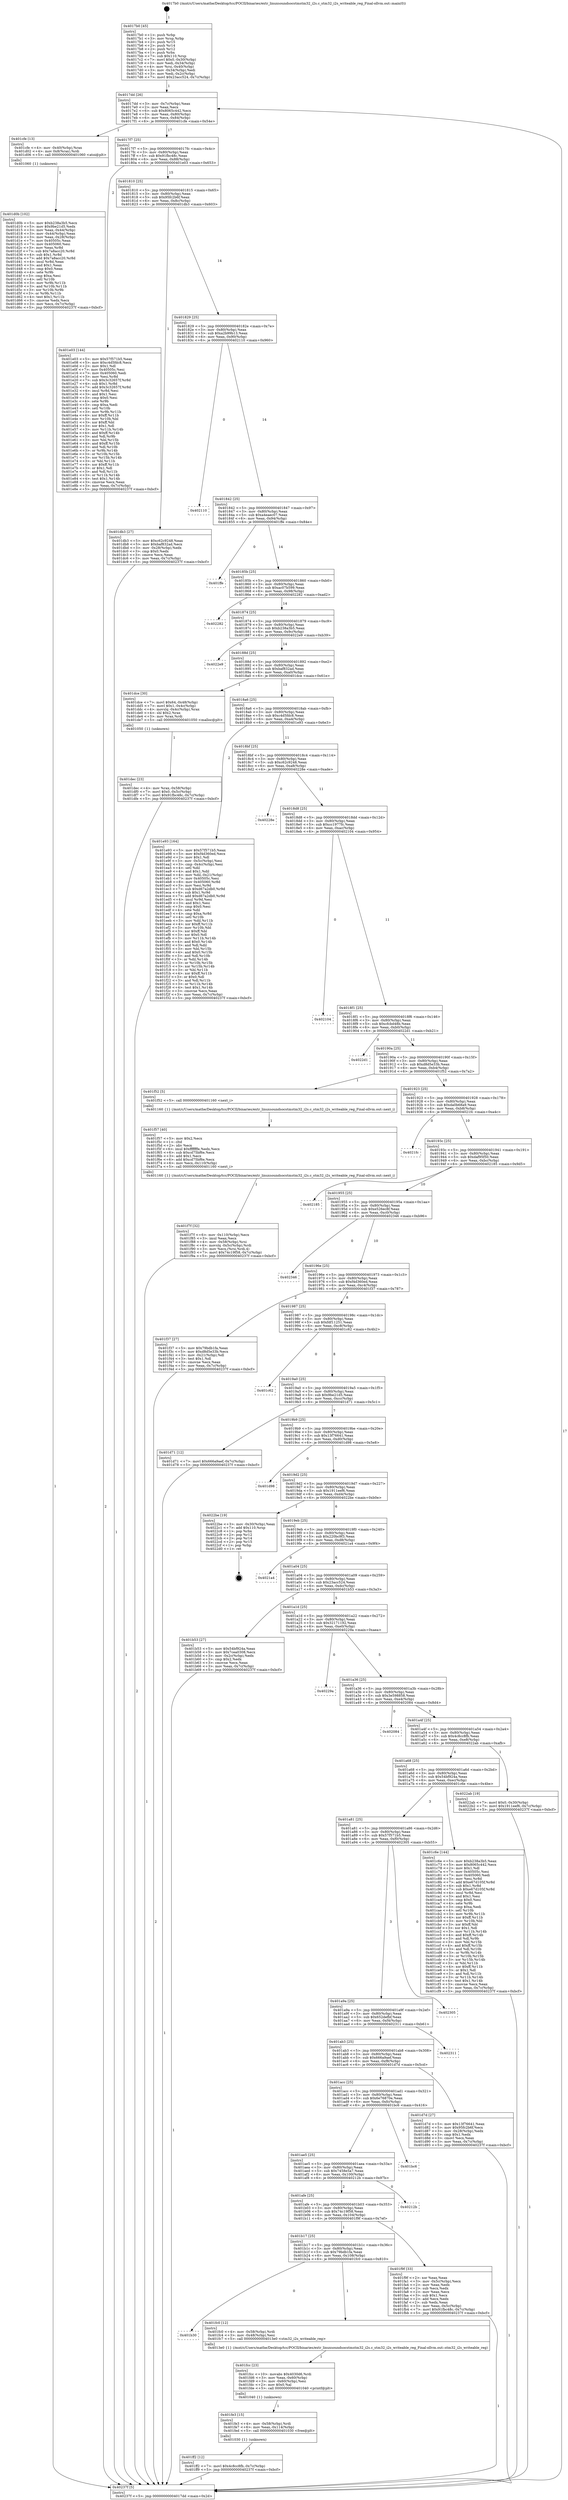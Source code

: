 digraph "0x4017b0" {
  label = "0x4017b0 (/mnt/c/Users/mathe/Desktop/tcc/POCII/binaries/extr_linuxsoundsocstmstm32_i2s.c_stm32_i2s_writeable_reg_Final-ollvm.out::main(0))"
  labelloc = "t"
  node[shape=record]

  Entry [label="",width=0.3,height=0.3,shape=circle,fillcolor=black,style=filled]
  "0x4017dd" [label="{
     0x4017dd [26]\l
     | [instrs]\l
     &nbsp;&nbsp;0x4017dd \<+3\>: mov -0x7c(%rbp),%eax\l
     &nbsp;&nbsp;0x4017e0 \<+2\>: mov %eax,%ecx\l
     &nbsp;&nbsp;0x4017e2 \<+6\>: sub $0x8065c442,%ecx\l
     &nbsp;&nbsp;0x4017e8 \<+3\>: mov %eax,-0x80(%rbp)\l
     &nbsp;&nbsp;0x4017eb \<+6\>: mov %ecx,-0x84(%rbp)\l
     &nbsp;&nbsp;0x4017f1 \<+6\>: je 0000000000401cfe \<main+0x54e\>\l
  }"]
  "0x401cfe" [label="{
     0x401cfe [13]\l
     | [instrs]\l
     &nbsp;&nbsp;0x401cfe \<+4\>: mov -0x40(%rbp),%rax\l
     &nbsp;&nbsp;0x401d02 \<+4\>: mov 0x8(%rax),%rdi\l
     &nbsp;&nbsp;0x401d06 \<+5\>: call 0000000000401060 \<atoi@plt\>\l
     | [calls]\l
     &nbsp;&nbsp;0x401060 \{1\} (unknown)\l
  }"]
  "0x4017f7" [label="{
     0x4017f7 [25]\l
     | [instrs]\l
     &nbsp;&nbsp;0x4017f7 \<+5\>: jmp 00000000004017fc \<main+0x4c\>\l
     &nbsp;&nbsp;0x4017fc \<+3\>: mov -0x80(%rbp),%eax\l
     &nbsp;&nbsp;0x4017ff \<+5\>: sub $0x91fbc48c,%eax\l
     &nbsp;&nbsp;0x401804 \<+6\>: mov %eax,-0x88(%rbp)\l
     &nbsp;&nbsp;0x40180a \<+6\>: je 0000000000401e03 \<main+0x653\>\l
  }"]
  Exit [label="",width=0.3,height=0.3,shape=circle,fillcolor=black,style=filled,peripheries=2]
  "0x401e03" [label="{
     0x401e03 [144]\l
     | [instrs]\l
     &nbsp;&nbsp;0x401e03 \<+5\>: mov $0x57f571b5,%eax\l
     &nbsp;&nbsp;0x401e08 \<+5\>: mov $0xc4d5fdc8,%ecx\l
     &nbsp;&nbsp;0x401e0d \<+2\>: mov $0x1,%dl\l
     &nbsp;&nbsp;0x401e0f \<+7\>: mov 0x40505c,%esi\l
     &nbsp;&nbsp;0x401e16 \<+7\>: mov 0x405060,%edi\l
     &nbsp;&nbsp;0x401e1d \<+3\>: mov %esi,%r8d\l
     &nbsp;&nbsp;0x401e20 \<+7\>: sub $0x3c32657f,%r8d\l
     &nbsp;&nbsp;0x401e27 \<+4\>: sub $0x1,%r8d\l
     &nbsp;&nbsp;0x401e2b \<+7\>: add $0x3c32657f,%r8d\l
     &nbsp;&nbsp;0x401e32 \<+4\>: imul %r8d,%esi\l
     &nbsp;&nbsp;0x401e36 \<+3\>: and $0x1,%esi\l
     &nbsp;&nbsp;0x401e39 \<+3\>: cmp $0x0,%esi\l
     &nbsp;&nbsp;0x401e3c \<+4\>: sete %r9b\l
     &nbsp;&nbsp;0x401e40 \<+3\>: cmp $0xa,%edi\l
     &nbsp;&nbsp;0x401e43 \<+4\>: setl %r10b\l
     &nbsp;&nbsp;0x401e47 \<+3\>: mov %r9b,%r11b\l
     &nbsp;&nbsp;0x401e4a \<+4\>: xor $0xff,%r11b\l
     &nbsp;&nbsp;0x401e4e \<+3\>: mov %r10b,%bl\l
     &nbsp;&nbsp;0x401e51 \<+3\>: xor $0xff,%bl\l
     &nbsp;&nbsp;0x401e54 \<+3\>: xor $0x1,%dl\l
     &nbsp;&nbsp;0x401e57 \<+3\>: mov %r11b,%r14b\l
     &nbsp;&nbsp;0x401e5a \<+4\>: and $0xff,%r14b\l
     &nbsp;&nbsp;0x401e5e \<+3\>: and %dl,%r9b\l
     &nbsp;&nbsp;0x401e61 \<+3\>: mov %bl,%r15b\l
     &nbsp;&nbsp;0x401e64 \<+4\>: and $0xff,%r15b\l
     &nbsp;&nbsp;0x401e68 \<+3\>: and %dl,%r10b\l
     &nbsp;&nbsp;0x401e6b \<+3\>: or %r9b,%r14b\l
     &nbsp;&nbsp;0x401e6e \<+3\>: or %r10b,%r15b\l
     &nbsp;&nbsp;0x401e71 \<+3\>: xor %r15b,%r14b\l
     &nbsp;&nbsp;0x401e74 \<+3\>: or %bl,%r11b\l
     &nbsp;&nbsp;0x401e77 \<+4\>: xor $0xff,%r11b\l
     &nbsp;&nbsp;0x401e7b \<+3\>: or $0x1,%dl\l
     &nbsp;&nbsp;0x401e7e \<+3\>: and %dl,%r11b\l
     &nbsp;&nbsp;0x401e81 \<+3\>: or %r11b,%r14b\l
     &nbsp;&nbsp;0x401e84 \<+4\>: test $0x1,%r14b\l
     &nbsp;&nbsp;0x401e88 \<+3\>: cmovne %ecx,%eax\l
     &nbsp;&nbsp;0x401e8b \<+3\>: mov %eax,-0x7c(%rbp)\l
     &nbsp;&nbsp;0x401e8e \<+5\>: jmp 000000000040237f \<main+0xbcf\>\l
  }"]
  "0x401810" [label="{
     0x401810 [25]\l
     | [instrs]\l
     &nbsp;&nbsp;0x401810 \<+5\>: jmp 0000000000401815 \<main+0x65\>\l
     &nbsp;&nbsp;0x401815 \<+3\>: mov -0x80(%rbp),%eax\l
     &nbsp;&nbsp;0x401818 \<+5\>: sub $0x95fc2b6f,%eax\l
     &nbsp;&nbsp;0x40181d \<+6\>: mov %eax,-0x8c(%rbp)\l
     &nbsp;&nbsp;0x401823 \<+6\>: je 0000000000401db3 \<main+0x603\>\l
  }"]
  "0x401ff2" [label="{
     0x401ff2 [12]\l
     | [instrs]\l
     &nbsp;&nbsp;0x401ff2 \<+7\>: movl $0x4c8cc8fb,-0x7c(%rbp)\l
     &nbsp;&nbsp;0x401ff9 \<+5\>: jmp 000000000040237f \<main+0xbcf\>\l
  }"]
  "0x401db3" [label="{
     0x401db3 [27]\l
     | [instrs]\l
     &nbsp;&nbsp;0x401db3 \<+5\>: mov $0xc62c9248,%eax\l
     &nbsp;&nbsp;0x401db8 \<+5\>: mov $0xbaf832ad,%ecx\l
     &nbsp;&nbsp;0x401dbd \<+3\>: mov -0x28(%rbp),%edx\l
     &nbsp;&nbsp;0x401dc0 \<+3\>: cmp $0x0,%edx\l
     &nbsp;&nbsp;0x401dc3 \<+3\>: cmove %ecx,%eax\l
     &nbsp;&nbsp;0x401dc6 \<+3\>: mov %eax,-0x7c(%rbp)\l
     &nbsp;&nbsp;0x401dc9 \<+5\>: jmp 000000000040237f \<main+0xbcf\>\l
  }"]
  "0x401829" [label="{
     0x401829 [25]\l
     | [instrs]\l
     &nbsp;&nbsp;0x401829 \<+5\>: jmp 000000000040182e \<main+0x7e\>\l
     &nbsp;&nbsp;0x40182e \<+3\>: mov -0x80(%rbp),%eax\l
     &nbsp;&nbsp;0x401831 \<+5\>: sub $0xa2b99b13,%eax\l
     &nbsp;&nbsp;0x401836 \<+6\>: mov %eax,-0x90(%rbp)\l
     &nbsp;&nbsp;0x40183c \<+6\>: je 0000000000402110 \<main+0x960\>\l
  }"]
  "0x401fe3" [label="{
     0x401fe3 [15]\l
     | [instrs]\l
     &nbsp;&nbsp;0x401fe3 \<+4\>: mov -0x58(%rbp),%rdi\l
     &nbsp;&nbsp;0x401fe7 \<+6\>: mov %eax,-0x114(%rbp)\l
     &nbsp;&nbsp;0x401fed \<+5\>: call 0000000000401030 \<free@plt\>\l
     | [calls]\l
     &nbsp;&nbsp;0x401030 \{1\} (unknown)\l
  }"]
  "0x402110" [label="{
     0x402110\l
  }", style=dashed]
  "0x401842" [label="{
     0x401842 [25]\l
     | [instrs]\l
     &nbsp;&nbsp;0x401842 \<+5\>: jmp 0000000000401847 \<main+0x97\>\l
     &nbsp;&nbsp;0x401847 \<+3\>: mov -0x80(%rbp),%eax\l
     &nbsp;&nbsp;0x40184a \<+5\>: sub $0xa4eaec07,%eax\l
     &nbsp;&nbsp;0x40184f \<+6\>: mov %eax,-0x94(%rbp)\l
     &nbsp;&nbsp;0x401855 \<+6\>: je 0000000000401ffe \<main+0x84e\>\l
  }"]
  "0x401fcc" [label="{
     0x401fcc [23]\l
     | [instrs]\l
     &nbsp;&nbsp;0x401fcc \<+10\>: movabs $0x4030d6,%rdi\l
     &nbsp;&nbsp;0x401fd6 \<+3\>: mov %eax,-0x60(%rbp)\l
     &nbsp;&nbsp;0x401fd9 \<+3\>: mov -0x60(%rbp),%esi\l
     &nbsp;&nbsp;0x401fdc \<+2\>: mov $0x0,%al\l
     &nbsp;&nbsp;0x401fde \<+5\>: call 0000000000401040 \<printf@plt\>\l
     | [calls]\l
     &nbsp;&nbsp;0x401040 \{1\} (unknown)\l
  }"]
  "0x401ffe" [label="{
     0x401ffe\l
  }", style=dashed]
  "0x40185b" [label="{
     0x40185b [25]\l
     | [instrs]\l
     &nbsp;&nbsp;0x40185b \<+5\>: jmp 0000000000401860 \<main+0xb0\>\l
     &nbsp;&nbsp;0x401860 \<+3\>: mov -0x80(%rbp),%eax\l
     &nbsp;&nbsp;0x401863 \<+5\>: sub $0xac07b599,%eax\l
     &nbsp;&nbsp;0x401868 \<+6\>: mov %eax,-0x98(%rbp)\l
     &nbsp;&nbsp;0x40186e \<+6\>: je 0000000000402282 \<main+0xad2\>\l
  }"]
  "0x401b30" [label="{
     0x401b30\l
  }", style=dashed]
  "0x402282" [label="{
     0x402282\l
  }", style=dashed]
  "0x401874" [label="{
     0x401874 [25]\l
     | [instrs]\l
     &nbsp;&nbsp;0x401874 \<+5\>: jmp 0000000000401879 \<main+0xc9\>\l
     &nbsp;&nbsp;0x401879 \<+3\>: mov -0x80(%rbp),%eax\l
     &nbsp;&nbsp;0x40187c \<+5\>: sub $0xb238a3b5,%eax\l
     &nbsp;&nbsp;0x401881 \<+6\>: mov %eax,-0x9c(%rbp)\l
     &nbsp;&nbsp;0x401887 \<+6\>: je 00000000004022e9 \<main+0xb39\>\l
  }"]
  "0x401fc0" [label="{
     0x401fc0 [12]\l
     | [instrs]\l
     &nbsp;&nbsp;0x401fc0 \<+4\>: mov -0x58(%rbp),%rdi\l
     &nbsp;&nbsp;0x401fc4 \<+3\>: mov -0x48(%rbp),%esi\l
     &nbsp;&nbsp;0x401fc7 \<+5\>: call 00000000004013e0 \<stm32_i2s_writeable_reg\>\l
     | [calls]\l
     &nbsp;&nbsp;0x4013e0 \{1\} (/mnt/c/Users/mathe/Desktop/tcc/POCII/binaries/extr_linuxsoundsocstmstm32_i2s.c_stm32_i2s_writeable_reg_Final-ollvm.out::stm32_i2s_writeable_reg)\l
  }"]
  "0x4022e9" [label="{
     0x4022e9\l
  }", style=dashed]
  "0x40188d" [label="{
     0x40188d [25]\l
     | [instrs]\l
     &nbsp;&nbsp;0x40188d \<+5\>: jmp 0000000000401892 \<main+0xe2\>\l
     &nbsp;&nbsp;0x401892 \<+3\>: mov -0x80(%rbp),%eax\l
     &nbsp;&nbsp;0x401895 \<+5\>: sub $0xbaf832ad,%eax\l
     &nbsp;&nbsp;0x40189a \<+6\>: mov %eax,-0xa0(%rbp)\l
     &nbsp;&nbsp;0x4018a0 \<+6\>: je 0000000000401dce \<main+0x61e\>\l
  }"]
  "0x401b17" [label="{
     0x401b17 [25]\l
     | [instrs]\l
     &nbsp;&nbsp;0x401b17 \<+5\>: jmp 0000000000401b1c \<main+0x36c\>\l
     &nbsp;&nbsp;0x401b1c \<+3\>: mov -0x80(%rbp),%eax\l
     &nbsp;&nbsp;0x401b1f \<+5\>: sub $0x79bdb1fa,%eax\l
     &nbsp;&nbsp;0x401b24 \<+6\>: mov %eax,-0x108(%rbp)\l
     &nbsp;&nbsp;0x401b2a \<+6\>: je 0000000000401fc0 \<main+0x810\>\l
  }"]
  "0x401dce" [label="{
     0x401dce [30]\l
     | [instrs]\l
     &nbsp;&nbsp;0x401dce \<+7\>: movl $0x64,-0x48(%rbp)\l
     &nbsp;&nbsp;0x401dd5 \<+7\>: movl $0x1,-0x4c(%rbp)\l
     &nbsp;&nbsp;0x401ddc \<+4\>: movslq -0x4c(%rbp),%rax\l
     &nbsp;&nbsp;0x401de0 \<+4\>: shl $0x2,%rax\l
     &nbsp;&nbsp;0x401de4 \<+3\>: mov %rax,%rdi\l
     &nbsp;&nbsp;0x401de7 \<+5\>: call 0000000000401050 \<malloc@plt\>\l
     | [calls]\l
     &nbsp;&nbsp;0x401050 \{1\} (unknown)\l
  }"]
  "0x4018a6" [label="{
     0x4018a6 [25]\l
     | [instrs]\l
     &nbsp;&nbsp;0x4018a6 \<+5\>: jmp 00000000004018ab \<main+0xfb\>\l
     &nbsp;&nbsp;0x4018ab \<+3\>: mov -0x80(%rbp),%eax\l
     &nbsp;&nbsp;0x4018ae \<+5\>: sub $0xc4d5fdc8,%eax\l
     &nbsp;&nbsp;0x4018b3 \<+6\>: mov %eax,-0xa4(%rbp)\l
     &nbsp;&nbsp;0x4018b9 \<+6\>: je 0000000000401e93 \<main+0x6e3\>\l
  }"]
  "0x401f9f" [label="{
     0x401f9f [33]\l
     | [instrs]\l
     &nbsp;&nbsp;0x401f9f \<+2\>: xor %eax,%eax\l
     &nbsp;&nbsp;0x401fa1 \<+3\>: mov -0x5c(%rbp),%ecx\l
     &nbsp;&nbsp;0x401fa4 \<+2\>: mov %eax,%edx\l
     &nbsp;&nbsp;0x401fa6 \<+2\>: sub %ecx,%edx\l
     &nbsp;&nbsp;0x401fa8 \<+2\>: mov %eax,%ecx\l
     &nbsp;&nbsp;0x401faa \<+3\>: sub $0x1,%ecx\l
     &nbsp;&nbsp;0x401fad \<+2\>: add %ecx,%edx\l
     &nbsp;&nbsp;0x401faf \<+2\>: sub %edx,%eax\l
     &nbsp;&nbsp;0x401fb1 \<+3\>: mov %eax,-0x5c(%rbp)\l
     &nbsp;&nbsp;0x401fb4 \<+7\>: movl $0x91fbc48c,-0x7c(%rbp)\l
     &nbsp;&nbsp;0x401fbb \<+5\>: jmp 000000000040237f \<main+0xbcf\>\l
  }"]
  "0x401e93" [label="{
     0x401e93 [164]\l
     | [instrs]\l
     &nbsp;&nbsp;0x401e93 \<+5\>: mov $0x57f571b5,%eax\l
     &nbsp;&nbsp;0x401e98 \<+5\>: mov $0xf4d360ed,%ecx\l
     &nbsp;&nbsp;0x401e9d \<+2\>: mov $0x1,%dl\l
     &nbsp;&nbsp;0x401e9f \<+3\>: mov -0x5c(%rbp),%esi\l
     &nbsp;&nbsp;0x401ea2 \<+3\>: cmp -0x4c(%rbp),%esi\l
     &nbsp;&nbsp;0x401ea5 \<+4\>: setl %dil\l
     &nbsp;&nbsp;0x401ea9 \<+4\>: and $0x1,%dil\l
     &nbsp;&nbsp;0x401ead \<+4\>: mov %dil,-0x21(%rbp)\l
     &nbsp;&nbsp;0x401eb1 \<+7\>: mov 0x40505c,%esi\l
     &nbsp;&nbsp;0x401eb8 \<+8\>: mov 0x405060,%r8d\l
     &nbsp;&nbsp;0x401ec0 \<+3\>: mov %esi,%r9d\l
     &nbsp;&nbsp;0x401ec3 \<+7\>: sub $0xd67a2db0,%r9d\l
     &nbsp;&nbsp;0x401eca \<+4\>: sub $0x1,%r9d\l
     &nbsp;&nbsp;0x401ece \<+7\>: add $0xd67a2db0,%r9d\l
     &nbsp;&nbsp;0x401ed5 \<+4\>: imul %r9d,%esi\l
     &nbsp;&nbsp;0x401ed9 \<+3\>: and $0x1,%esi\l
     &nbsp;&nbsp;0x401edc \<+3\>: cmp $0x0,%esi\l
     &nbsp;&nbsp;0x401edf \<+4\>: sete %dil\l
     &nbsp;&nbsp;0x401ee3 \<+4\>: cmp $0xa,%r8d\l
     &nbsp;&nbsp;0x401ee7 \<+4\>: setl %r10b\l
     &nbsp;&nbsp;0x401eeb \<+3\>: mov %dil,%r11b\l
     &nbsp;&nbsp;0x401eee \<+4\>: xor $0xff,%r11b\l
     &nbsp;&nbsp;0x401ef2 \<+3\>: mov %r10b,%bl\l
     &nbsp;&nbsp;0x401ef5 \<+3\>: xor $0xff,%bl\l
     &nbsp;&nbsp;0x401ef8 \<+3\>: xor $0x0,%dl\l
     &nbsp;&nbsp;0x401efb \<+3\>: mov %r11b,%r14b\l
     &nbsp;&nbsp;0x401efe \<+4\>: and $0x0,%r14b\l
     &nbsp;&nbsp;0x401f02 \<+3\>: and %dl,%dil\l
     &nbsp;&nbsp;0x401f05 \<+3\>: mov %bl,%r15b\l
     &nbsp;&nbsp;0x401f08 \<+4\>: and $0x0,%r15b\l
     &nbsp;&nbsp;0x401f0c \<+3\>: and %dl,%r10b\l
     &nbsp;&nbsp;0x401f0f \<+3\>: or %dil,%r14b\l
     &nbsp;&nbsp;0x401f12 \<+3\>: or %r10b,%r15b\l
     &nbsp;&nbsp;0x401f15 \<+3\>: xor %r15b,%r14b\l
     &nbsp;&nbsp;0x401f18 \<+3\>: or %bl,%r11b\l
     &nbsp;&nbsp;0x401f1b \<+4\>: xor $0xff,%r11b\l
     &nbsp;&nbsp;0x401f1f \<+3\>: or $0x0,%dl\l
     &nbsp;&nbsp;0x401f22 \<+3\>: and %dl,%r11b\l
     &nbsp;&nbsp;0x401f25 \<+3\>: or %r11b,%r14b\l
     &nbsp;&nbsp;0x401f28 \<+4\>: test $0x1,%r14b\l
     &nbsp;&nbsp;0x401f2c \<+3\>: cmovne %ecx,%eax\l
     &nbsp;&nbsp;0x401f2f \<+3\>: mov %eax,-0x7c(%rbp)\l
     &nbsp;&nbsp;0x401f32 \<+5\>: jmp 000000000040237f \<main+0xbcf\>\l
  }"]
  "0x4018bf" [label="{
     0x4018bf [25]\l
     | [instrs]\l
     &nbsp;&nbsp;0x4018bf \<+5\>: jmp 00000000004018c4 \<main+0x114\>\l
     &nbsp;&nbsp;0x4018c4 \<+3\>: mov -0x80(%rbp),%eax\l
     &nbsp;&nbsp;0x4018c7 \<+5\>: sub $0xc62c9248,%eax\l
     &nbsp;&nbsp;0x4018cc \<+6\>: mov %eax,-0xa8(%rbp)\l
     &nbsp;&nbsp;0x4018d2 \<+6\>: je 000000000040228e \<main+0xade\>\l
  }"]
  "0x401afe" [label="{
     0x401afe [25]\l
     | [instrs]\l
     &nbsp;&nbsp;0x401afe \<+5\>: jmp 0000000000401b03 \<main+0x353\>\l
     &nbsp;&nbsp;0x401b03 \<+3\>: mov -0x80(%rbp),%eax\l
     &nbsp;&nbsp;0x401b06 \<+5\>: sub $0x74c19f58,%eax\l
     &nbsp;&nbsp;0x401b0b \<+6\>: mov %eax,-0x104(%rbp)\l
     &nbsp;&nbsp;0x401b11 \<+6\>: je 0000000000401f9f \<main+0x7ef\>\l
  }"]
  "0x40228e" [label="{
     0x40228e\l
  }", style=dashed]
  "0x4018d8" [label="{
     0x4018d8 [25]\l
     | [instrs]\l
     &nbsp;&nbsp;0x4018d8 \<+5\>: jmp 00000000004018dd \<main+0x12d\>\l
     &nbsp;&nbsp;0x4018dd \<+3\>: mov -0x80(%rbp),%eax\l
     &nbsp;&nbsp;0x4018e0 \<+5\>: sub $0xcc1977fc,%eax\l
     &nbsp;&nbsp;0x4018e5 \<+6\>: mov %eax,-0xac(%rbp)\l
     &nbsp;&nbsp;0x4018eb \<+6\>: je 0000000000402104 \<main+0x954\>\l
  }"]
  "0x40212b" [label="{
     0x40212b\l
  }", style=dashed]
  "0x402104" [label="{
     0x402104\l
  }", style=dashed]
  "0x4018f1" [label="{
     0x4018f1 [25]\l
     | [instrs]\l
     &nbsp;&nbsp;0x4018f1 \<+5\>: jmp 00000000004018f6 \<main+0x146\>\l
     &nbsp;&nbsp;0x4018f6 \<+3\>: mov -0x80(%rbp),%eax\l
     &nbsp;&nbsp;0x4018f9 \<+5\>: sub $0xcfcbd48b,%eax\l
     &nbsp;&nbsp;0x4018fe \<+6\>: mov %eax,-0xb0(%rbp)\l
     &nbsp;&nbsp;0x401904 \<+6\>: je 00000000004022d1 \<main+0xb21\>\l
  }"]
  "0x401ae5" [label="{
     0x401ae5 [25]\l
     | [instrs]\l
     &nbsp;&nbsp;0x401ae5 \<+5\>: jmp 0000000000401aea \<main+0x33a\>\l
     &nbsp;&nbsp;0x401aea \<+3\>: mov -0x80(%rbp),%eax\l
     &nbsp;&nbsp;0x401aed \<+5\>: sub $0x7458e5a7,%eax\l
     &nbsp;&nbsp;0x401af2 \<+6\>: mov %eax,-0x100(%rbp)\l
     &nbsp;&nbsp;0x401af8 \<+6\>: je 000000000040212b \<main+0x97b\>\l
  }"]
  "0x4022d1" [label="{
     0x4022d1\l
  }", style=dashed]
  "0x40190a" [label="{
     0x40190a [25]\l
     | [instrs]\l
     &nbsp;&nbsp;0x40190a \<+5\>: jmp 000000000040190f \<main+0x15f\>\l
     &nbsp;&nbsp;0x40190f \<+3\>: mov -0x80(%rbp),%eax\l
     &nbsp;&nbsp;0x401912 \<+5\>: sub $0xd8d5e33b,%eax\l
     &nbsp;&nbsp;0x401917 \<+6\>: mov %eax,-0xb4(%rbp)\l
     &nbsp;&nbsp;0x40191d \<+6\>: je 0000000000401f52 \<main+0x7a2\>\l
  }"]
  "0x401bc6" [label="{
     0x401bc6\l
  }", style=dashed]
  "0x401f52" [label="{
     0x401f52 [5]\l
     | [instrs]\l
     &nbsp;&nbsp;0x401f52 \<+5\>: call 0000000000401160 \<next_i\>\l
     | [calls]\l
     &nbsp;&nbsp;0x401160 \{1\} (/mnt/c/Users/mathe/Desktop/tcc/POCII/binaries/extr_linuxsoundsocstmstm32_i2s.c_stm32_i2s_writeable_reg_Final-ollvm.out::next_i)\l
  }"]
  "0x401923" [label="{
     0x401923 [25]\l
     | [instrs]\l
     &nbsp;&nbsp;0x401923 \<+5\>: jmp 0000000000401928 \<main+0x178\>\l
     &nbsp;&nbsp;0x401928 \<+3\>: mov -0x80(%rbp),%eax\l
     &nbsp;&nbsp;0x40192b \<+5\>: sub $0xda0b68a9,%eax\l
     &nbsp;&nbsp;0x401930 \<+6\>: mov %eax,-0xb8(%rbp)\l
     &nbsp;&nbsp;0x401936 \<+6\>: je 00000000004021fc \<main+0xa4c\>\l
  }"]
  "0x401f7f" [label="{
     0x401f7f [32]\l
     | [instrs]\l
     &nbsp;&nbsp;0x401f7f \<+6\>: mov -0x110(%rbp),%ecx\l
     &nbsp;&nbsp;0x401f85 \<+3\>: imul %eax,%ecx\l
     &nbsp;&nbsp;0x401f88 \<+4\>: mov -0x58(%rbp),%rsi\l
     &nbsp;&nbsp;0x401f8c \<+4\>: movslq -0x5c(%rbp),%rdi\l
     &nbsp;&nbsp;0x401f90 \<+3\>: mov %ecx,(%rsi,%rdi,4)\l
     &nbsp;&nbsp;0x401f93 \<+7\>: movl $0x74c19f58,-0x7c(%rbp)\l
     &nbsp;&nbsp;0x401f9a \<+5\>: jmp 000000000040237f \<main+0xbcf\>\l
  }"]
  "0x4021fc" [label="{
     0x4021fc\l
  }", style=dashed]
  "0x40193c" [label="{
     0x40193c [25]\l
     | [instrs]\l
     &nbsp;&nbsp;0x40193c \<+5\>: jmp 0000000000401941 \<main+0x191\>\l
     &nbsp;&nbsp;0x401941 \<+3\>: mov -0x80(%rbp),%eax\l
     &nbsp;&nbsp;0x401944 \<+5\>: sub $0xdaf95f50,%eax\l
     &nbsp;&nbsp;0x401949 \<+6\>: mov %eax,-0xbc(%rbp)\l
     &nbsp;&nbsp;0x40194f \<+6\>: je 0000000000402185 \<main+0x9d5\>\l
  }"]
  "0x401f57" [label="{
     0x401f57 [40]\l
     | [instrs]\l
     &nbsp;&nbsp;0x401f57 \<+5\>: mov $0x2,%ecx\l
     &nbsp;&nbsp;0x401f5c \<+1\>: cltd\l
     &nbsp;&nbsp;0x401f5d \<+2\>: idiv %ecx\l
     &nbsp;&nbsp;0x401f5f \<+6\>: imul $0xfffffffe,%edx,%ecx\l
     &nbsp;&nbsp;0x401f65 \<+6\>: sub $0xcd75bf6e,%ecx\l
     &nbsp;&nbsp;0x401f6b \<+3\>: add $0x1,%ecx\l
     &nbsp;&nbsp;0x401f6e \<+6\>: add $0xcd75bf6e,%ecx\l
     &nbsp;&nbsp;0x401f74 \<+6\>: mov %ecx,-0x110(%rbp)\l
     &nbsp;&nbsp;0x401f7a \<+5\>: call 0000000000401160 \<next_i\>\l
     | [calls]\l
     &nbsp;&nbsp;0x401160 \{1\} (/mnt/c/Users/mathe/Desktop/tcc/POCII/binaries/extr_linuxsoundsocstmstm32_i2s.c_stm32_i2s_writeable_reg_Final-ollvm.out::next_i)\l
  }"]
  "0x402185" [label="{
     0x402185\l
  }", style=dashed]
  "0x401955" [label="{
     0x401955 [25]\l
     | [instrs]\l
     &nbsp;&nbsp;0x401955 \<+5\>: jmp 000000000040195a \<main+0x1aa\>\l
     &nbsp;&nbsp;0x40195a \<+3\>: mov -0x80(%rbp),%eax\l
     &nbsp;&nbsp;0x40195d \<+5\>: sub $0xe526ec8f,%eax\l
     &nbsp;&nbsp;0x401962 \<+6\>: mov %eax,-0xc0(%rbp)\l
     &nbsp;&nbsp;0x401968 \<+6\>: je 0000000000402346 \<main+0xb96\>\l
  }"]
  "0x401dec" [label="{
     0x401dec [23]\l
     | [instrs]\l
     &nbsp;&nbsp;0x401dec \<+4\>: mov %rax,-0x58(%rbp)\l
     &nbsp;&nbsp;0x401df0 \<+7\>: movl $0x0,-0x5c(%rbp)\l
     &nbsp;&nbsp;0x401df7 \<+7\>: movl $0x91fbc48c,-0x7c(%rbp)\l
     &nbsp;&nbsp;0x401dfe \<+5\>: jmp 000000000040237f \<main+0xbcf\>\l
  }"]
  "0x402346" [label="{
     0x402346\l
  }", style=dashed]
  "0x40196e" [label="{
     0x40196e [25]\l
     | [instrs]\l
     &nbsp;&nbsp;0x40196e \<+5\>: jmp 0000000000401973 \<main+0x1c3\>\l
     &nbsp;&nbsp;0x401973 \<+3\>: mov -0x80(%rbp),%eax\l
     &nbsp;&nbsp;0x401976 \<+5\>: sub $0xf4d360ed,%eax\l
     &nbsp;&nbsp;0x40197b \<+6\>: mov %eax,-0xc4(%rbp)\l
     &nbsp;&nbsp;0x401981 \<+6\>: je 0000000000401f37 \<main+0x787\>\l
  }"]
  "0x401acc" [label="{
     0x401acc [25]\l
     | [instrs]\l
     &nbsp;&nbsp;0x401acc \<+5\>: jmp 0000000000401ad1 \<main+0x321\>\l
     &nbsp;&nbsp;0x401ad1 \<+3\>: mov -0x80(%rbp),%eax\l
     &nbsp;&nbsp;0x401ad4 \<+5\>: sub $0x6e76870e,%eax\l
     &nbsp;&nbsp;0x401ad9 \<+6\>: mov %eax,-0xfc(%rbp)\l
     &nbsp;&nbsp;0x401adf \<+6\>: je 0000000000401bc6 \<main+0x416\>\l
  }"]
  "0x401f37" [label="{
     0x401f37 [27]\l
     | [instrs]\l
     &nbsp;&nbsp;0x401f37 \<+5\>: mov $0x79bdb1fa,%eax\l
     &nbsp;&nbsp;0x401f3c \<+5\>: mov $0xd8d5e33b,%ecx\l
     &nbsp;&nbsp;0x401f41 \<+3\>: mov -0x21(%rbp),%dl\l
     &nbsp;&nbsp;0x401f44 \<+3\>: test $0x1,%dl\l
     &nbsp;&nbsp;0x401f47 \<+3\>: cmovne %ecx,%eax\l
     &nbsp;&nbsp;0x401f4a \<+3\>: mov %eax,-0x7c(%rbp)\l
     &nbsp;&nbsp;0x401f4d \<+5\>: jmp 000000000040237f \<main+0xbcf\>\l
  }"]
  "0x401987" [label="{
     0x401987 [25]\l
     | [instrs]\l
     &nbsp;&nbsp;0x401987 \<+5\>: jmp 000000000040198c \<main+0x1dc\>\l
     &nbsp;&nbsp;0x40198c \<+3\>: mov -0x80(%rbp),%eax\l
     &nbsp;&nbsp;0x40198f \<+5\>: sub $0xfdf11251,%eax\l
     &nbsp;&nbsp;0x401994 \<+6\>: mov %eax,-0xc8(%rbp)\l
     &nbsp;&nbsp;0x40199a \<+6\>: je 0000000000401c62 \<main+0x4b2\>\l
  }"]
  "0x401d7d" [label="{
     0x401d7d [27]\l
     | [instrs]\l
     &nbsp;&nbsp;0x401d7d \<+5\>: mov $0x13f76641,%eax\l
     &nbsp;&nbsp;0x401d82 \<+5\>: mov $0x95fc2b6f,%ecx\l
     &nbsp;&nbsp;0x401d87 \<+3\>: mov -0x28(%rbp),%edx\l
     &nbsp;&nbsp;0x401d8a \<+3\>: cmp $0x1,%edx\l
     &nbsp;&nbsp;0x401d8d \<+3\>: cmovl %ecx,%eax\l
     &nbsp;&nbsp;0x401d90 \<+3\>: mov %eax,-0x7c(%rbp)\l
     &nbsp;&nbsp;0x401d93 \<+5\>: jmp 000000000040237f \<main+0xbcf\>\l
  }"]
  "0x401c62" [label="{
     0x401c62\l
  }", style=dashed]
  "0x4019a0" [label="{
     0x4019a0 [25]\l
     | [instrs]\l
     &nbsp;&nbsp;0x4019a0 \<+5\>: jmp 00000000004019a5 \<main+0x1f5\>\l
     &nbsp;&nbsp;0x4019a5 \<+3\>: mov -0x80(%rbp),%eax\l
     &nbsp;&nbsp;0x4019a8 \<+5\>: sub $0x9be21d5,%eax\l
     &nbsp;&nbsp;0x4019ad \<+6\>: mov %eax,-0xcc(%rbp)\l
     &nbsp;&nbsp;0x4019b3 \<+6\>: je 0000000000401d71 \<main+0x5c1\>\l
  }"]
  "0x401ab3" [label="{
     0x401ab3 [25]\l
     | [instrs]\l
     &nbsp;&nbsp;0x401ab3 \<+5\>: jmp 0000000000401ab8 \<main+0x308\>\l
     &nbsp;&nbsp;0x401ab8 \<+3\>: mov -0x80(%rbp),%eax\l
     &nbsp;&nbsp;0x401abb \<+5\>: sub $0x666a9aef,%eax\l
     &nbsp;&nbsp;0x401ac0 \<+6\>: mov %eax,-0xf8(%rbp)\l
     &nbsp;&nbsp;0x401ac6 \<+6\>: je 0000000000401d7d \<main+0x5cd\>\l
  }"]
  "0x401d71" [label="{
     0x401d71 [12]\l
     | [instrs]\l
     &nbsp;&nbsp;0x401d71 \<+7\>: movl $0x666a9aef,-0x7c(%rbp)\l
     &nbsp;&nbsp;0x401d78 \<+5\>: jmp 000000000040237f \<main+0xbcf\>\l
  }"]
  "0x4019b9" [label="{
     0x4019b9 [25]\l
     | [instrs]\l
     &nbsp;&nbsp;0x4019b9 \<+5\>: jmp 00000000004019be \<main+0x20e\>\l
     &nbsp;&nbsp;0x4019be \<+3\>: mov -0x80(%rbp),%eax\l
     &nbsp;&nbsp;0x4019c1 \<+5\>: sub $0x13f76641,%eax\l
     &nbsp;&nbsp;0x4019c6 \<+6\>: mov %eax,-0xd0(%rbp)\l
     &nbsp;&nbsp;0x4019cc \<+6\>: je 0000000000401d98 \<main+0x5e8\>\l
  }"]
  "0x402311" [label="{
     0x402311\l
  }", style=dashed]
  "0x401d98" [label="{
     0x401d98\l
  }", style=dashed]
  "0x4019d2" [label="{
     0x4019d2 [25]\l
     | [instrs]\l
     &nbsp;&nbsp;0x4019d2 \<+5\>: jmp 00000000004019d7 \<main+0x227\>\l
     &nbsp;&nbsp;0x4019d7 \<+3\>: mov -0x80(%rbp),%eax\l
     &nbsp;&nbsp;0x4019da \<+5\>: sub $0x1911eef6,%eax\l
     &nbsp;&nbsp;0x4019df \<+6\>: mov %eax,-0xd4(%rbp)\l
     &nbsp;&nbsp;0x4019e5 \<+6\>: je 00000000004022be \<main+0xb0e\>\l
  }"]
  "0x401a9a" [label="{
     0x401a9a [25]\l
     | [instrs]\l
     &nbsp;&nbsp;0x401a9a \<+5\>: jmp 0000000000401a9f \<main+0x2ef\>\l
     &nbsp;&nbsp;0x401a9f \<+3\>: mov -0x80(%rbp),%eax\l
     &nbsp;&nbsp;0x401aa2 \<+5\>: sub $0x652defbf,%eax\l
     &nbsp;&nbsp;0x401aa7 \<+6\>: mov %eax,-0xf4(%rbp)\l
     &nbsp;&nbsp;0x401aad \<+6\>: je 0000000000402311 \<main+0xb61\>\l
  }"]
  "0x4022be" [label="{
     0x4022be [19]\l
     | [instrs]\l
     &nbsp;&nbsp;0x4022be \<+3\>: mov -0x30(%rbp),%eax\l
     &nbsp;&nbsp;0x4022c1 \<+7\>: add $0x110,%rsp\l
     &nbsp;&nbsp;0x4022c8 \<+1\>: pop %rbx\l
     &nbsp;&nbsp;0x4022c9 \<+2\>: pop %r12\l
     &nbsp;&nbsp;0x4022cb \<+2\>: pop %r14\l
     &nbsp;&nbsp;0x4022cd \<+2\>: pop %r15\l
     &nbsp;&nbsp;0x4022cf \<+1\>: pop %rbp\l
     &nbsp;&nbsp;0x4022d0 \<+1\>: ret\l
  }"]
  "0x4019eb" [label="{
     0x4019eb [25]\l
     | [instrs]\l
     &nbsp;&nbsp;0x4019eb \<+5\>: jmp 00000000004019f0 \<main+0x240\>\l
     &nbsp;&nbsp;0x4019f0 \<+3\>: mov -0x80(%rbp),%eax\l
     &nbsp;&nbsp;0x4019f3 \<+5\>: sub $0x220bc9f3,%eax\l
     &nbsp;&nbsp;0x4019f8 \<+6\>: mov %eax,-0xd8(%rbp)\l
     &nbsp;&nbsp;0x4019fe \<+6\>: je 00000000004021a4 \<main+0x9f4\>\l
  }"]
  "0x402305" [label="{
     0x402305\l
  }", style=dashed]
  "0x4021a4" [label="{
     0x4021a4\l
  }", style=dashed]
  "0x401a04" [label="{
     0x401a04 [25]\l
     | [instrs]\l
     &nbsp;&nbsp;0x401a04 \<+5\>: jmp 0000000000401a09 \<main+0x259\>\l
     &nbsp;&nbsp;0x401a09 \<+3\>: mov -0x80(%rbp),%eax\l
     &nbsp;&nbsp;0x401a0c \<+5\>: sub $0x23acc524,%eax\l
     &nbsp;&nbsp;0x401a11 \<+6\>: mov %eax,-0xdc(%rbp)\l
     &nbsp;&nbsp;0x401a17 \<+6\>: je 0000000000401b53 \<main+0x3a3\>\l
  }"]
  "0x401d0b" [label="{
     0x401d0b [102]\l
     | [instrs]\l
     &nbsp;&nbsp;0x401d0b \<+5\>: mov $0xb238a3b5,%ecx\l
     &nbsp;&nbsp;0x401d10 \<+5\>: mov $0x9be21d5,%edx\l
     &nbsp;&nbsp;0x401d15 \<+3\>: mov %eax,-0x44(%rbp)\l
     &nbsp;&nbsp;0x401d18 \<+3\>: mov -0x44(%rbp),%eax\l
     &nbsp;&nbsp;0x401d1b \<+3\>: mov %eax,-0x28(%rbp)\l
     &nbsp;&nbsp;0x401d1e \<+7\>: mov 0x40505c,%eax\l
     &nbsp;&nbsp;0x401d25 \<+7\>: mov 0x405060,%esi\l
     &nbsp;&nbsp;0x401d2c \<+3\>: mov %eax,%r8d\l
     &nbsp;&nbsp;0x401d2f \<+7\>: sub $0x7a8acc20,%r8d\l
     &nbsp;&nbsp;0x401d36 \<+4\>: sub $0x1,%r8d\l
     &nbsp;&nbsp;0x401d3a \<+7\>: add $0x7a8acc20,%r8d\l
     &nbsp;&nbsp;0x401d41 \<+4\>: imul %r8d,%eax\l
     &nbsp;&nbsp;0x401d45 \<+3\>: and $0x1,%eax\l
     &nbsp;&nbsp;0x401d48 \<+3\>: cmp $0x0,%eax\l
     &nbsp;&nbsp;0x401d4b \<+4\>: sete %r9b\l
     &nbsp;&nbsp;0x401d4f \<+3\>: cmp $0xa,%esi\l
     &nbsp;&nbsp;0x401d52 \<+4\>: setl %r10b\l
     &nbsp;&nbsp;0x401d56 \<+3\>: mov %r9b,%r11b\l
     &nbsp;&nbsp;0x401d59 \<+3\>: and %r10b,%r11b\l
     &nbsp;&nbsp;0x401d5c \<+3\>: xor %r10b,%r9b\l
     &nbsp;&nbsp;0x401d5f \<+3\>: or %r9b,%r11b\l
     &nbsp;&nbsp;0x401d62 \<+4\>: test $0x1,%r11b\l
     &nbsp;&nbsp;0x401d66 \<+3\>: cmovne %edx,%ecx\l
     &nbsp;&nbsp;0x401d69 \<+3\>: mov %ecx,-0x7c(%rbp)\l
     &nbsp;&nbsp;0x401d6c \<+5\>: jmp 000000000040237f \<main+0xbcf\>\l
  }"]
  "0x401b53" [label="{
     0x401b53 [27]\l
     | [instrs]\l
     &nbsp;&nbsp;0x401b53 \<+5\>: mov $0x54bf924a,%eax\l
     &nbsp;&nbsp;0x401b58 \<+5\>: mov $0x7cea0308,%ecx\l
     &nbsp;&nbsp;0x401b5d \<+3\>: mov -0x2c(%rbp),%edx\l
     &nbsp;&nbsp;0x401b60 \<+3\>: cmp $0x2,%edx\l
     &nbsp;&nbsp;0x401b63 \<+3\>: cmovne %ecx,%eax\l
     &nbsp;&nbsp;0x401b66 \<+3\>: mov %eax,-0x7c(%rbp)\l
     &nbsp;&nbsp;0x401b69 \<+5\>: jmp 000000000040237f \<main+0xbcf\>\l
  }"]
  "0x401a1d" [label="{
     0x401a1d [25]\l
     | [instrs]\l
     &nbsp;&nbsp;0x401a1d \<+5\>: jmp 0000000000401a22 \<main+0x272\>\l
     &nbsp;&nbsp;0x401a22 \<+3\>: mov -0x80(%rbp),%eax\l
     &nbsp;&nbsp;0x401a25 \<+5\>: sub $0x32171192,%eax\l
     &nbsp;&nbsp;0x401a2a \<+6\>: mov %eax,-0xe0(%rbp)\l
     &nbsp;&nbsp;0x401a30 \<+6\>: je 000000000040229a \<main+0xaea\>\l
  }"]
  "0x40237f" [label="{
     0x40237f [5]\l
     | [instrs]\l
     &nbsp;&nbsp;0x40237f \<+5\>: jmp 00000000004017dd \<main+0x2d\>\l
  }"]
  "0x4017b0" [label="{
     0x4017b0 [45]\l
     | [instrs]\l
     &nbsp;&nbsp;0x4017b0 \<+1\>: push %rbp\l
     &nbsp;&nbsp;0x4017b1 \<+3\>: mov %rsp,%rbp\l
     &nbsp;&nbsp;0x4017b4 \<+2\>: push %r15\l
     &nbsp;&nbsp;0x4017b6 \<+2\>: push %r14\l
     &nbsp;&nbsp;0x4017b8 \<+2\>: push %r12\l
     &nbsp;&nbsp;0x4017ba \<+1\>: push %rbx\l
     &nbsp;&nbsp;0x4017bb \<+7\>: sub $0x110,%rsp\l
     &nbsp;&nbsp;0x4017c2 \<+7\>: movl $0x0,-0x30(%rbp)\l
     &nbsp;&nbsp;0x4017c9 \<+3\>: mov %edi,-0x34(%rbp)\l
     &nbsp;&nbsp;0x4017cc \<+4\>: mov %rsi,-0x40(%rbp)\l
     &nbsp;&nbsp;0x4017d0 \<+3\>: mov -0x34(%rbp),%edi\l
     &nbsp;&nbsp;0x4017d3 \<+3\>: mov %edi,-0x2c(%rbp)\l
     &nbsp;&nbsp;0x4017d6 \<+7\>: movl $0x23acc524,-0x7c(%rbp)\l
  }"]
  "0x401a81" [label="{
     0x401a81 [25]\l
     | [instrs]\l
     &nbsp;&nbsp;0x401a81 \<+5\>: jmp 0000000000401a86 \<main+0x2d6\>\l
     &nbsp;&nbsp;0x401a86 \<+3\>: mov -0x80(%rbp),%eax\l
     &nbsp;&nbsp;0x401a89 \<+5\>: sub $0x57f571b5,%eax\l
     &nbsp;&nbsp;0x401a8e \<+6\>: mov %eax,-0xf0(%rbp)\l
     &nbsp;&nbsp;0x401a94 \<+6\>: je 0000000000402305 \<main+0xb55\>\l
  }"]
  "0x40229a" [label="{
     0x40229a\l
  }", style=dashed]
  "0x401a36" [label="{
     0x401a36 [25]\l
     | [instrs]\l
     &nbsp;&nbsp;0x401a36 \<+5\>: jmp 0000000000401a3b \<main+0x28b\>\l
     &nbsp;&nbsp;0x401a3b \<+3\>: mov -0x80(%rbp),%eax\l
     &nbsp;&nbsp;0x401a3e \<+5\>: sub $0x3e598858,%eax\l
     &nbsp;&nbsp;0x401a43 \<+6\>: mov %eax,-0xe4(%rbp)\l
     &nbsp;&nbsp;0x401a49 \<+6\>: je 0000000000402084 \<main+0x8d4\>\l
  }"]
  "0x401c6e" [label="{
     0x401c6e [144]\l
     | [instrs]\l
     &nbsp;&nbsp;0x401c6e \<+5\>: mov $0xb238a3b5,%eax\l
     &nbsp;&nbsp;0x401c73 \<+5\>: mov $0x8065c442,%ecx\l
     &nbsp;&nbsp;0x401c78 \<+2\>: mov $0x1,%dl\l
     &nbsp;&nbsp;0x401c7a \<+7\>: mov 0x40505c,%esi\l
     &nbsp;&nbsp;0x401c81 \<+7\>: mov 0x405060,%edi\l
     &nbsp;&nbsp;0x401c88 \<+3\>: mov %esi,%r8d\l
     &nbsp;&nbsp;0x401c8b \<+7\>: add $0xe67d105f,%r8d\l
     &nbsp;&nbsp;0x401c92 \<+4\>: sub $0x1,%r8d\l
     &nbsp;&nbsp;0x401c96 \<+7\>: sub $0xe67d105f,%r8d\l
     &nbsp;&nbsp;0x401c9d \<+4\>: imul %r8d,%esi\l
     &nbsp;&nbsp;0x401ca1 \<+3\>: and $0x1,%esi\l
     &nbsp;&nbsp;0x401ca4 \<+3\>: cmp $0x0,%esi\l
     &nbsp;&nbsp;0x401ca7 \<+4\>: sete %r9b\l
     &nbsp;&nbsp;0x401cab \<+3\>: cmp $0xa,%edi\l
     &nbsp;&nbsp;0x401cae \<+4\>: setl %r10b\l
     &nbsp;&nbsp;0x401cb2 \<+3\>: mov %r9b,%r11b\l
     &nbsp;&nbsp;0x401cb5 \<+4\>: xor $0xff,%r11b\l
     &nbsp;&nbsp;0x401cb9 \<+3\>: mov %r10b,%bl\l
     &nbsp;&nbsp;0x401cbc \<+3\>: xor $0xff,%bl\l
     &nbsp;&nbsp;0x401cbf \<+3\>: xor $0x1,%dl\l
     &nbsp;&nbsp;0x401cc2 \<+3\>: mov %r11b,%r14b\l
     &nbsp;&nbsp;0x401cc5 \<+4\>: and $0xff,%r14b\l
     &nbsp;&nbsp;0x401cc9 \<+3\>: and %dl,%r9b\l
     &nbsp;&nbsp;0x401ccc \<+3\>: mov %bl,%r15b\l
     &nbsp;&nbsp;0x401ccf \<+4\>: and $0xff,%r15b\l
     &nbsp;&nbsp;0x401cd3 \<+3\>: and %dl,%r10b\l
     &nbsp;&nbsp;0x401cd6 \<+3\>: or %r9b,%r14b\l
     &nbsp;&nbsp;0x401cd9 \<+3\>: or %r10b,%r15b\l
     &nbsp;&nbsp;0x401cdc \<+3\>: xor %r15b,%r14b\l
     &nbsp;&nbsp;0x401cdf \<+3\>: or %bl,%r11b\l
     &nbsp;&nbsp;0x401ce2 \<+4\>: xor $0xff,%r11b\l
     &nbsp;&nbsp;0x401ce6 \<+3\>: or $0x1,%dl\l
     &nbsp;&nbsp;0x401ce9 \<+3\>: and %dl,%r11b\l
     &nbsp;&nbsp;0x401cec \<+3\>: or %r11b,%r14b\l
     &nbsp;&nbsp;0x401cef \<+4\>: test $0x1,%r14b\l
     &nbsp;&nbsp;0x401cf3 \<+3\>: cmovne %ecx,%eax\l
     &nbsp;&nbsp;0x401cf6 \<+3\>: mov %eax,-0x7c(%rbp)\l
     &nbsp;&nbsp;0x401cf9 \<+5\>: jmp 000000000040237f \<main+0xbcf\>\l
  }"]
  "0x402084" [label="{
     0x402084\l
  }", style=dashed]
  "0x401a4f" [label="{
     0x401a4f [25]\l
     | [instrs]\l
     &nbsp;&nbsp;0x401a4f \<+5\>: jmp 0000000000401a54 \<main+0x2a4\>\l
     &nbsp;&nbsp;0x401a54 \<+3\>: mov -0x80(%rbp),%eax\l
     &nbsp;&nbsp;0x401a57 \<+5\>: sub $0x4c8cc8fb,%eax\l
     &nbsp;&nbsp;0x401a5c \<+6\>: mov %eax,-0xe8(%rbp)\l
     &nbsp;&nbsp;0x401a62 \<+6\>: je 00000000004022ab \<main+0xafb\>\l
  }"]
  "0x401a68" [label="{
     0x401a68 [25]\l
     | [instrs]\l
     &nbsp;&nbsp;0x401a68 \<+5\>: jmp 0000000000401a6d \<main+0x2bd\>\l
     &nbsp;&nbsp;0x401a6d \<+3\>: mov -0x80(%rbp),%eax\l
     &nbsp;&nbsp;0x401a70 \<+5\>: sub $0x54bf924a,%eax\l
     &nbsp;&nbsp;0x401a75 \<+6\>: mov %eax,-0xec(%rbp)\l
     &nbsp;&nbsp;0x401a7b \<+6\>: je 0000000000401c6e \<main+0x4be\>\l
  }"]
  "0x4022ab" [label="{
     0x4022ab [19]\l
     | [instrs]\l
     &nbsp;&nbsp;0x4022ab \<+7\>: movl $0x0,-0x30(%rbp)\l
     &nbsp;&nbsp;0x4022b2 \<+7\>: movl $0x1911eef6,-0x7c(%rbp)\l
     &nbsp;&nbsp;0x4022b9 \<+5\>: jmp 000000000040237f \<main+0xbcf\>\l
  }"]
  Entry -> "0x4017b0" [label=" 1"]
  "0x4017dd" -> "0x401cfe" [label=" 1"]
  "0x4017dd" -> "0x4017f7" [label=" 17"]
  "0x4022be" -> Exit [label=" 1"]
  "0x4017f7" -> "0x401e03" [label=" 2"]
  "0x4017f7" -> "0x401810" [label=" 15"]
  "0x4022ab" -> "0x40237f" [label=" 1"]
  "0x401810" -> "0x401db3" [label=" 1"]
  "0x401810" -> "0x401829" [label=" 14"]
  "0x401ff2" -> "0x40237f" [label=" 1"]
  "0x401829" -> "0x402110" [label=" 0"]
  "0x401829" -> "0x401842" [label=" 14"]
  "0x401fe3" -> "0x401ff2" [label=" 1"]
  "0x401842" -> "0x401ffe" [label=" 0"]
  "0x401842" -> "0x40185b" [label=" 14"]
  "0x401fcc" -> "0x401fe3" [label=" 1"]
  "0x40185b" -> "0x402282" [label=" 0"]
  "0x40185b" -> "0x401874" [label=" 14"]
  "0x401fc0" -> "0x401fcc" [label=" 1"]
  "0x401874" -> "0x4022e9" [label=" 0"]
  "0x401874" -> "0x40188d" [label=" 14"]
  "0x401b17" -> "0x401b30" [label=" 0"]
  "0x40188d" -> "0x401dce" [label=" 1"]
  "0x40188d" -> "0x4018a6" [label=" 13"]
  "0x401b17" -> "0x401fc0" [label=" 1"]
  "0x4018a6" -> "0x401e93" [label=" 2"]
  "0x4018a6" -> "0x4018bf" [label=" 11"]
  "0x401f9f" -> "0x40237f" [label=" 1"]
  "0x4018bf" -> "0x40228e" [label=" 0"]
  "0x4018bf" -> "0x4018d8" [label=" 11"]
  "0x401afe" -> "0x401f9f" [label=" 1"]
  "0x4018d8" -> "0x402104" [label=" 0"]
  "0x4018d8" -> "0x4018f1" [label=" 11"]
  "0x401afe" -> "0x401b17" [label=" 1"]
  "0x4018f1" -> "0x4022d1" [label=" 0"]
  "0x4018f1" -> "0x40190a" [label=" 11"]
  "0x401ae5" -> "0x40212b" [label=" 0"]
  "0x40190a" -> "0x401f52" [label=" 1"]
  "0x40190a" -> "0x401923" [label=" 10"]
  "0x401ae5" -> "0x401afe" [label=" 2"]
  "0x401923" -> "0x4021fc" [label=" 0"]
  "0x401923" -> "0x40193c" [label=" 10"]
  "0x401acc" -> "0x401bc6" [label=" 0"]
  "0x40193c" -> "0x402185" [label=" 0"]
  "0x40193c" -> "0x401955" [label=" 10"]
  "0x401acc" -> "0x401ae5" [label=" 2"]
  "0x401955" -> "0x402346" [label=" 0"]
  "0x401955" -> "0x40196e" [label=" 10"]
  "0x401f7f" -> "0x40237f" [label=" 1"]
  "0x40196e" -> "0x401f37" [label=" 2"]
  "0x40196e" -> "0x401987" [label=" 8"]
  "0x401f57" -> "0x401f7f" [label=" 1"]
  "0x401987" -> "0x401c62" [label=" 0"]
  "0x401987" -> "0x4019a0" [label=" 8"]
  "0x401f52" -> "0x401f57" [label=" 1"]
  "0x4019a0" -> "0x401d71" [label=" 1"]
  "0x4019a0" -> "0x4019b9" [label=" 7"]
  "0x401e93" -> "0x40237f" [label=" 2"]
  "0x4019b9" -> "0x401d98" [label=" 0"]
  "0x4019b9" -> "0x4019d2" [label=" 7"]
  "0x401e03" -> "0x40237f" [label=" 2"]
  "0x4019d2" -> "0x4022be" [label=" 1"]
  "0x4019d2" -> "0x4019eb" [label=" 6"]
  "0x401dce" -> "0x401dec" [label=" 1"]
  "0x4019eb" -> "0x4021a4" [label=" 0"]
  "0x4019eb" -> "0x401a04" [label=" 6"]
  "0x401db3" -> "0x40237f" [label=" 1"]
  "0x401a04" -> "0x401b53" [label=" 1"]
  "0x401a04" -> "0x401a1d" [label=" 5"]
  "0x401b53" -> "0x40237f" [label=" 1"]
  "0x4017b0" -> "0x4017dd" [label=" 1"]
  "0x40237f" -> "0x4017dd" [label=" 17"]
  "0x401ab3" -> "0x401acc" [label=" 2"]
  "0x401a1d" -> "0x40229a" [label=" 0"]
  "0x401a1d" -> "0x401a36" [label=" 5"]
  "0x401ab3" -> "0x401d7d" [label=" 1"]
  "0x401a36" -> "0x402084" [label=" 0"]
  "0x401a36" -> "0x401a4f" [label=" 5"]
  "0x401f37" -> "0x40237f" [label=" 2"]
  "0x401a4f" -> "0x4022ab" [label=" 1"]
  "0x401a4f" -> "0x401a68" [label=" 4"]
  "0x401a9a" -> "0x401ab3" [label=" 3"]
  "0x401a68" -> "0x401c6e" [label=" 1"]
  "0x401a68" -> "0x401a81" [label=" 3"]
  "0x401c6e" -> "0x40237f" [label=" 1"]
  "0x401cfe" -> "0x401d0b" [label=" 1"]
  "0x401d0b" -> "0x40237f" [label=" 1"]
  "0x401d71" -> "0x40237f" [label=" 1"]
  "0x401d7d" -> "0x40237f" [label=" 1"]
  "0x401a81" -> "0x402305" [label=" 0"]
  "0x401a81" -> "0x401a9a" [label=" 3"]
  "0x401dec" -> "0x40237f" [label=" 1"]
  "0x401a9a" -> "0x402311" [label=" 0"]
}
